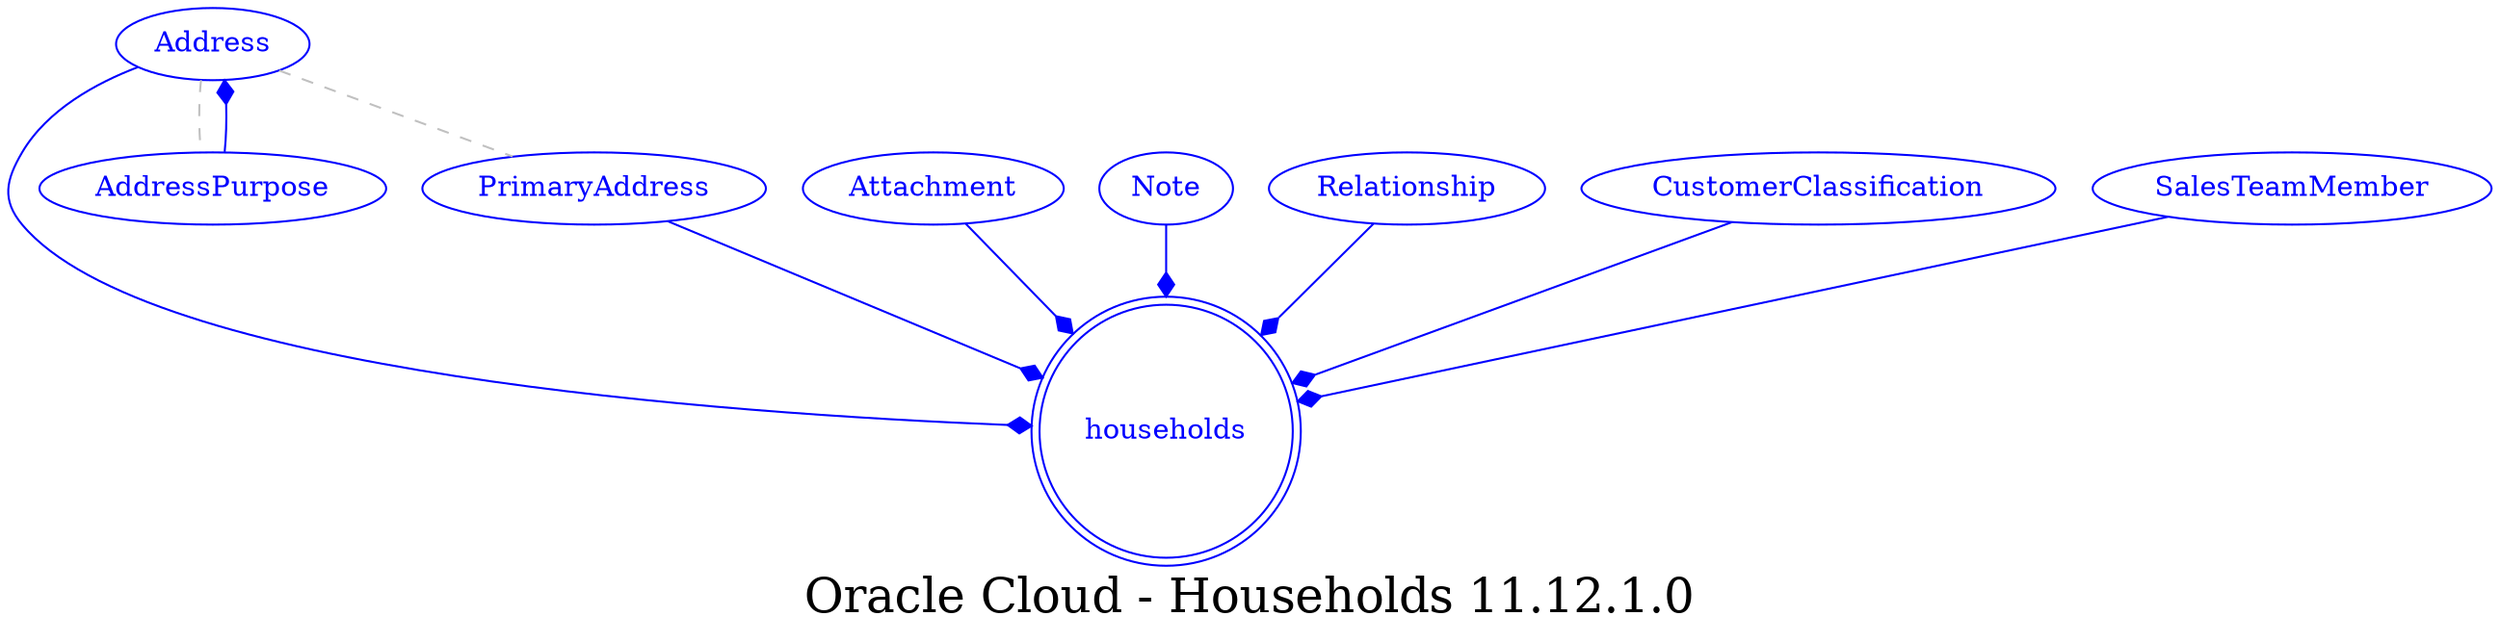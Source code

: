 digraph LexiconGraph {
graph[label="Oracle Cloud - Households 11.12.1.0", fontsize=24]
splines=true
"households" [color=blue, fontcolor=blue, shape=doublecircle]
"Address" -> "households" [color=blue, fontcolor=blue, arrowhead=diamond, arrowtail=none]
"Address" [color=blue, fontcolor=blue, shape=ellipse]
"AddressPurpose" -> "Address" [color=blue, fontcolor=blue, arrowhead=diamond, arrowtail=none]
"AddressPurpose" [color=blue, fontcolor=blue, shape=ellipse]
"Address" -> "AddressPurpose" [color=grey, fontcolor=grey, arrowhead=none, arrowtail=none, style=dashed]
"Attachment" -> "households" [color=blue, fontcolor=blue, arrowhead=diamond, arrowtail=none]
"Attachment" [color=blue, fontcolor=blue, shape=ellipse]
"Note" -> "households" [color=blue, fontcolor=blue, arrowhead=diamond, arrowtail=none]
"Note" [color=blue, fontcolor=blue, shape=ellipse]
"Relationship" -> "households" [color=blue, fontcolor=blue, arrowhead=diamond, arrowtail=none]
"Relationship" [color=blue, fontcolor=blue, shape=ellipse]
"CustomerClassification" -> "households" [color=blue, fontcolor=blue, arrowhead=diamond, arrowtail=none]
"CustomerClassification" [color=blue, fontcolor=blue, shape=ellipse]
"SalesTeamMember" -> "households" [color=blue, fontcolor=blue, arrowhead=diamond, arrowtail=none]
"SalesTeamMember" [color=blue, fontcolor=blue, shape=ellipse]
"PrimaryAddress" -> "households" [color=blue, fontcolor=blue, arrowhead=diamond, arrowtail=none]
"PrimaryAddress" [color=blue, fontcolor=blue, shape=ellipse]
"Address" -> "PrimaryAddress" [color=grey, fontcolor=grey, arrowhead=none, arrowtail=none, style=dashed]
}
